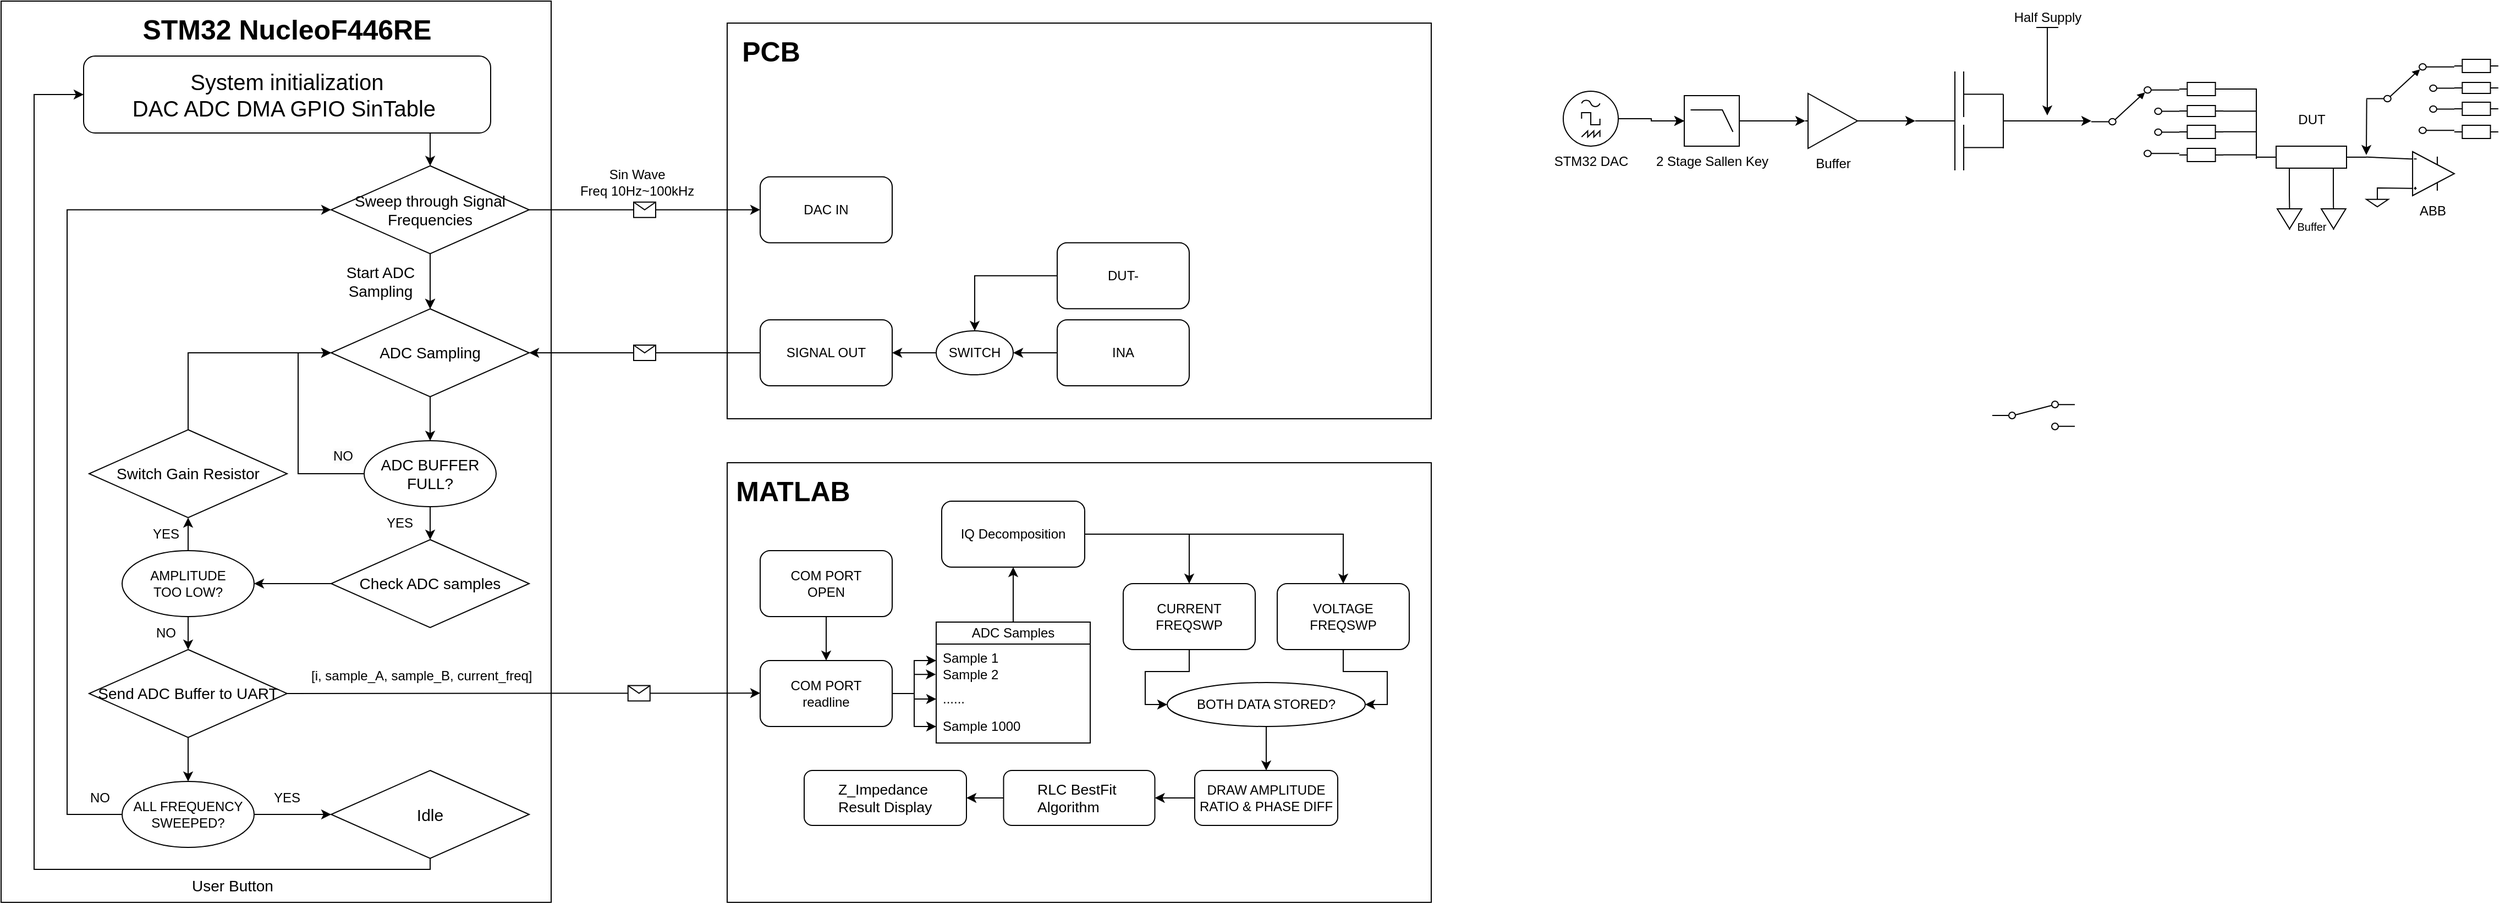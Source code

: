 <mxfile version="26.1.1">
  <diagram name="Page-1" id="7e0a89b8-554c-2b80-1dc8-d5c74ca68de4">
    <mxGraphModel dx="427" dy="363" grid="1" gridSize="10" guides="1" tooltips="1" connect="1" arrows="1" fold="1" page="1" pageScale="1" pageWidth="1100" pageHeight="850" background="none" math="0" shadow="0">
      <root>
        <mxCell id="0" />
        <mxCell id="1" parent="0" />
        <mxCell id="rH5b8w3faLutDfZd44fe-14" style="edgeStyle=none;rounded=0;orthogonalLoop=1;jettySize=auto;html=1;" parent="1" source="rH5b8w3faLutDfZd44fe-1" edge="1">
          <mxGeometry relative="1" as="geometry">
            <mxPoint x="2770" y="229" as="targetPoint" />
          </mxGeometry>
        </mxCell>
        <mxCell id="rH5b8w3faLutDfZd44fe-1" value="" style="pointerEvents=1;verticalLabelPosition=bottom;shadow=0;dashed=0;align=center;html=1;verticalAlign=top;shape=mxgraph.electrical.capacitors.multiple_capacitor;" parent="1" vertex="1">
          <mxGeometry x="2610" y="184" width="80" height="90" as="geometry" />
        </mxCell>
        <mxCell id="rH5b8w3faLutDfZd44fe-6" value="" style="edgeStyle=orthogonalEdgeStyle;rounded=0;orthogonalLoop=1;jettySize=auto;html=1;" parent="1" source="rH5b8w3faLutDfZd44fe-2" target="rH5b8w3faLutDfZd44fe-3" edge="1">
          <mxGeometry relative="1" as="geometry" />
        </mxCell>
        <mxCell id="rH5b8w3faLutDfZd44fe-2" value="&lt;div&gt;2 Stage Sallen Key&lt;/div&gt;" style="verticalLabelPosition=bottom;shadow=0;dashed=0;align=center;html=1;verticalAlign=top;shape=mxgraph.electrical.logic_gates.lowpass_filter;" parent="1" vertex="1">
          <mxGeometry x="2400" y="206" width="50" height="46" as="geometry" />
        </mxCell>
        <mxCell id="rH5b8w3faLutDfZd44fe-3" value="Buffer" style="verticalLabelPosition=bottom;shadow=0;dashed=0;align=center;html=1;verticalAlign=top;shape=mxgraph.electrical.abstract.amplifier;gradientColor=none;" parent="1" vertex="1">
          <mxGeometry x="2510" y="204" width="50" height="50" as="geometry" />
        </mxCell>
        <mxCell id="tzLyzZaE2t3fEi9aKvqC-80" style="edgeStyle=orthogonalEdgeStyle;rounded=0;orthogonalLoop=1;jettySize=auto;html=1;" edge="1" parent="1" source="rH5b8w3faLutDfZd44fe-4" target="rH5b8w3faLutDfZd44fe-2">
          <mxGeometry relative="1" as="geometry" />
        </mxCell>
        <mxCell id="rH5b8w3faLutDfZd44fe-4" value="STM32 DAC" style="perimeter=ellipsePerimeter;verticalLabelPosition=bottom;shadow=0;dashed=0;align=center;html=1;verticalAlign=top;shape=mxgraph.electrical.instruments.signal_generator;" parent="1" vertex="1">
          <mxGeometry x="2290" y="202" width="50" height="50" as="geometry" />
        </mxCell>
        <mxCell id="rH5b8w3faLutDfZd44fe-17" style="edgeStyle=none;rounded=0;orthogonalLoop=1;jettySize=auto;html=1;" parent="1" source="rH5b8w3faLutDfZd44fe-5" edge="1">
          <mxGeometry relative="1" as="geometry">
            <mxPoint x="2730" y="224" as="targetPoint" />
          </mxGeometry>
        </mxCell>
        <mxCell id="rH5b8w3faLutDfZd44fe-5" value="Half Supply" style="verticalLabelPosition=top;verticalAlign=bottom;shape=mxgraph.electrical.signal_sources.vdd;shadow=0;dashed=0;align=center;strokeWidth=1;fontSize=12;html=1;flipV=1;" parent="1" vertex="1">
          <mxGeometry x="2720" y="144" width="20" height="50" as="geometry" />
        </mxCell>
        <mxCell id="rH5b8w3faLutDfZd44fe-8" style="edgeStyle=orthogonalEdgeStyle;rounded=0;orthogonalLoop=1;jettySize=auto;html=1;entryX=0;entryY=0.5;entryDx=0;entryDy=0;entryPerimeter=0;" parent="1" source="rH5b8w3faLutDfZd44fe-4" target="rH5b8w3faLutDfZd44fe-2" edge="1">
          <mxGeometry relative="1" as="geometry" />
        </mxCell>
        <mxCell id="rH5b8w3faLutDfZd44fe-9" value="" style="html=1;shape=mxgraph.electrical.electro-mechanical.twoWaySwitch;aspect=fixed;elSwitchState=2;direction=east;" parent="1" vertex="1">
          <mxGeometry x="2680" y="484" width="75" height="26" as="geometry" />
        </mxCell>
        <mxCell id="rH5b8w3faLutDfZd44fe-13" value="" style="edgeStyle=none;orthogonalLoop=1;jettySize=auto;html=1;rounded=0;entryX=1;entryY=0.23;entryDx=0;entryDy=0;entryPerimeter=0;strokeColor=default;endArrow=none;startFill=0;" parent="1" target="rH5b8w3faLutDfZd44fe-1" edge="1">
          <mxGeometry width="80" relative="1" as="geometry">
            <mxPoint x="2690" y="254" as="sourcePoint" />
            <mxPoint x="2770" y="254" as="targetPoint" />
            <Array as="points" />
          </mxGeometry>
        </mxCell>
        <mxCell id="rH5b8w3faLutDfZd44fe-16" style="edgeStyle=none;rounded=0;orthogonalLoop=1;jettySize=auto;html=1;entryX=0;entryY=0.5;entryDx=0;entryDy=0;entryPerimeter=0;" parent="1" source="rH5b8w3faLutDfZd44fe-3" target="rH5b8w3faLutDfZd44fe-1" edge="1">
          <mxGeometry relative="1" as="geometry" />
        </mxCell>
        <mxCell id="rH5b8w3faLutDfZd44fe-18" value="" style="pointerEvents=1;verticalLabelPosition=bottom;shadow=0;dashed=0;align=center;html=1;verticalAlign=top;shape=mxgraph.electrical.electro-mechanical.selectorSwitch4Position2;elSwitchState=1;" parent="1" vertex="1">
          <mxGeometry x="2770" y="198" width="80" height="63.5" as="geometry" />
        </mxCell>
        <mxCell id="rH5b8w3faLutDfZd44fe-19" value="" style="pointerEvents=1;verticalLabelPosition=bottom;shadow=0;dashed=0;align=center;html=1;verticalAlign=top;shape=mxgraph.electrical.resistors.resistor_1;" parent="1" vertex="1">
          <mxGeometry x="2850" y="194" width="40" height="12" as="geometry" />
        </mxCell>
        <mxCell id="rH5b8w3faLutDfZd44fe-20" value="" style="pointerEvents=1;verticalLabelPosition=bottom;shadow=0;dashed=0;align=center;html=1;verticalAlign=top;shape=mxgraph.electrical.resistors.resistor_1;" parent="1" vertex="1">
          <mxGeometry x="2850" y="233" width="40" height="12" as="geometry" />
        </mxCell>
        <mxCell id="rH5b8w3faLutDfZd44fe-21" value="" style="pointerEvents=1;verticalLabelPosition=bottom;shadow=0;dashed=0;align=center;html=1;verticalAlign=top;shape=mxgraph.electrical.resistors.resistor_1;" parent="1" vertex="1">
          <mxGeometry x="2850" y="215" width="40" height="10" as="geometry" />
        </mxCell>
        <mxCell id="rH5b8w3faLutDfZd44fe-22" value="" style="pointerEvents=1;verticalLabelPosition=bottom;shadow=0;dashed=0;align=center;html=1;verticalAlign=top;shape=mxgraph.electrical.resistors.resistor_1;" parent="1" vertex="1">
          <mxGeometry x="2850" y="254" width="40" height="12" as="geometry" />
        </mxCell>
        <mxCell id="tzLyzZaE2t3fEi9aKvqC-1" value="&lt;div&gt;ABB&lt;/div&gt;" style="verticalLabelPosition=bottom;shadow=0;dashed=0;align=center;html=1;verticalAlign=top;shape=mxgraph.electrical.abstract.operational_amp_1;direction=east;" vertex="1" parent="1">
          <mxGeometry x="3060" y="257" width="40" height="40" as="geometry" />
        </mxCell>
        <mxCell id="tzLyzZaE2t3fEi9aKvqC-2" value="" style="rounded=0;whiteSpace=wrap;html=1;" vertex="1" parent="1">
          <mxGeometry x="870" y="120" width="500" height="820" as="geometry" />
        </mxCell>
        <mxCell id="tzLyzZaE2t3fEi9aKvqC-3" value="" style="rounded=0;whiteSpace=wrap;html=1;" vertex="1" parent="1">
          <mxGeometry x="1530" y="540" width="640" height="400" as="geometry" />
        </mxCell>
        <mxCell id="tzLyzZaE2t3fEi9aKvqC-4" value="&lt;font style=&quot;font-size: 20px;&quot;&gt;System initialization&lt;/font&gt;&lt;div&gt;&lt;font style=&quot;font-size: 20px;&quot;&gt;DAC ADC DMA GPIO SinTable&amp;nbsp;&lt;/font&gt;&lt;/div&gt;" style="rounded=1;whiteSpace=wrap;html=1;" vertex="1" parent="1">
          <mxGeometry x="945" y="170" width="370" height="70" as="geometry" />
        </mxCell>
        <mxCell id="tzLyzZaE2t3fEi9aKvqC-5" value="" style="rounded=0;whiteSpace=wrap;html=1;" vertex="1" parent="1">
          <mxGeometry x="1530" y="140" width="640" height="360" as="geometry" />
        </mxCell>
        <mxCell id="tzLyzZaE2t3fEi9aKvqC-6" value="&lt;font style=&quot;font-size: 25px;&quot;&gt;&lt;b&gt;STM32 NucleoF446RE&lt;/b&gt;&lt;/font&gt;" style="text;html=1;align=center;verticalAlign=middle;whiteSpace=wrap;rounded=0;" vertex="1" parent="1">
          <mxGeometry x="980" y="130" width="300" height="30" as="geometry" />
        </mxCell>
        <mxCell id="tzLyzZaE2t3fEi9aKvqC-7" value="&lt;font style=&quot;font-size: 25px;&quot;&gt;&lt;b&gt;PCB&lt;/b&gt;&lt;/font&gt;" style="text;html=1;align=center;verticalAlign=middle;whiteSpace=wrap;rounded=0;" vertex="1" parent="1">
          <mxGeometry x="1420" y="150" width="300" height="30" as="geometry" />
        </mxCell>
        <mxCell id="tzLyzZaE2t3fEi9aKvqC-8" value="&lt;font style=&quot;font-size: 25px;&quot;&gt;&lt;b&gt;MATLAB&lt;/b&gt;&lt;/font&gt;" style="text;html=1;align=center;verticalAlign=middle;whiteSpace=wrap;rounded=0;" vertex="1" parent="1">
          <mxGeometry x="1440" y="550" width="300" height="30" as="geometry" />
        </mxCell>
        <mxCell id="tzLyzZaE2t3fEi9aKvqC-9" style="edgeStyle=orthogonalEdgeStyle;rounded=0;orthogonalLoop=1;jettySize=auto;html=1;" edge="1" parent="1" source="tzLyzZaE2t3fEi9aKvqC-10" target="tzLyzZaE2t3fEi9aKvqC-13">
          <mxGeometry relative="1" as="geometry" />
        </mxCell>
        <mxCell id="tzLyzZaE2t3fEi9aKvqC-10" value="&lt;font style=&quot;font-size: 14px;&quot;&gt;Sweep through Signal Frequencies&lt;/font&gt;" style="rhombus;whiteSpace=wrap;html=1;" vertex="1" parent="1">
          <mxGeometry x="1170" y="269.86" width="180" height="80" as="geometry" />
        </mxCell>
        <mxCell id="tzLyzZaE2t3fEi9aKvqC-11" value="" style="endArrow=classic;html=1;rounded=0;entryX=0.5;entryY=0;entryDx=0;entryDy=0;" edge="1" parent="1" target="tzLyzZaE2t3fEi9aKvqC-10">
          <mxGeometry width="50" height="50" relative="1" as="geometry">
            <mxPoint x="1260" y="240" as="sourcePoint" />
            <mxPoint x="1705" y="369.86" as="targetPoint" />
          </mxGeometry>
        </mxCell>
        <mxCell id="tzLyzZaE2t3fEi9aKvqC-12" style="edgeStyle=orthogonalEdgeStyle;rounded=0;orthogonalLoop=1;jettySize=auto;html=1;" edge="1" parent="1" source="tzLyzZaE2t3fEi9aKvqC-13" target="tzLyzZaE2t3fEi9aKvqC-21">
          <mxGeometry relative="1" as="geometry" />
        </mxCell>
        <mxCell id="tzLyzZaE2t3fEi9aKvqC-13" value="&lt;font&gt;ADC Sampling&lt;/font&gt;" style="rhombus;whiteSpace=wrap;html=1;fontSize=14;" vertex="1" parent="1">
          <mxGeometry x="1170" y="400" width="180" height="80" as="geometry" />
        </mxCell>
        <mxCell id="tzLyzZaE2t3fEi9aKvqC-14" value="" style="endArrow=classic;html=1;rounded=0;entryX=0.5;entryY=0;entryDx=0;entryDy=0;exitX=0.5;exitY=1;exitDx=0;exitDy=0;" edge="1" parent="1" source="tzLyzZaE2t3fEi9aKvqC-10" target="tzLyzZaE2t3fEi9aKvqC-13">
          <mxGeometry width="50" height="50" relative="1" as="geometry">
            <mxPoint x="1261" y="349.86" as="sourcePoint" />
            <mxPoint x="1705" y="479.86" as="targetPoint" />
          </mxGeometry>
        </mxCell>
        <mxCell id="tzLyzZaE2t3fEi9aKvqC-15" value="Sin Wave&amp;nbsp;&lt;div&gt;Freq 10Hz~100kHz&amp;nbsp;&lt;/div&gt;" style="text;html=1;align=center;verticalAlign=middle;whiteSpace=wrap;rounded=0;" vertex="1" parent="1">
          <mxGeometry x="1370" y="269.86" width="160" height="30" as="geometry" />
        </mxCell>
        <mxCell id="tzLyzZaE2t3fEi9aKvqC-16" value="DAC IN" style="rounded=1;whiteSpace=wrap;html=1;" vertex="1" parent="1">
          <mxGeometry x="1560" y="279.86" width="120" height="60" as="geometry" />
        </mxCell>
        <mxCell id="tzLyzZaE2t3fEi9aKvqC-17" style="edgeStyle=orthogonalEdgeStyle;rounded=0;orthogonalLoop=1;jettySize=auto;html=1;entryX=1;entryY=0.5;entryDx=0;entryDy=0;" edge="1" parent="1" source="tzLyzZaE2t3fEi9aKvqC-18" target="tzLyzZaE2t3fEi9aKvqC-27">
          <mxGeometry relative="1" as="geometry" />
        </mxCell>
        <mxCell id="tzLyzZaE2t3fEi9aKvqC-18" value="&lt;font&gt;Check ADC samples&lt;/font&gt;" style="rhombus;whiteSpace=wrap;html=1;fontSize=14;" vertex="1" parent="1">
          <mxGeometry x="1170" y="610" width="180" height="80" as="geometry" />
        </mxCell>
        <mxCell id="tzLyzZaE2t3fEi9aKvqC-19" style="edgeStyle=orthogonalEdgeStyle;rounded=0;orthogonalLoop=1;jettySize=auto;html=1;entryX=0;entryY=0.5;entryDx=0;entryDy=0;" edge="1" parent="1" target="tzLyzZaE2t3fEi9aKvqC-13">
          <mxGeometry relative="1" as="geometry">
            <mxPoint x="1170" y="430" as="targetPoint" />
            <mxPoint x="1203.431" y="550" as="sourcePoint" />
            <Array as="points">
              <mxPoint x="1140" y="550" />
              <mxPoint x="1140" y="440" />
            </Array>
          </mxGeometry>
        </mxCell>
        <mxCell id="tzLyzZaE2t3fEi9aKvqC-20" style="edgeStyle=orthogonalEdgeStyle;rounded=0;orthogonalLoop=1;jettySize=auto;html=1;entryX=0.5;entryY=0;entryDx=0;entryDy=0;" edge="1" parent="1" source="tzLyzZaE2t3fEi9aKvqC-21" target="tzLyzZaE2t3fEi9aKvqC-18">
          <mxGeometry relative="1" as="geometry" />
        </mxCell>
        <mxCell id="tzLyzZaE2t3fEi9aKvqC-21" value="ADC BUFFER FULL?" style="ellipse;whiteSpace=wrap;html=1;fontSize=14;" vertex="1" parent="1">
          <mxGeometry x="1200" y="520" width="120" height="60" as="geometry" />
        </mxCell>
        <mxCell id="tzLyzZaE2t3fEi9aKvqC-22" value="YES" style="text;html=1;align=center;verticalAlign=middle;whiteSpace=wrap;rounded=0;" vertex="1" parent="1">
          <mxGeometry x="1200" y="580" width="65" height="30" as="geometry" />
        </mxCell>
        <mxCell id="tzLyzZaE2t3fEi9aKvqC-23" value="&lt;span style=&quot;color: rgb(0, 0, 0); font-family: Helvetica; font-size: 12px; font-style: normal; font-variant-ligatures: normal; font-variant-caps: normal; font-weight: 400; letter-spacing: normal; orphans: 2; text-align: center; text-indent: 0px; text-transform: none; widows: 2; word-spacing: 0px; -webkit-text-stroke-width: 0px; white-space: normal; background-color: rgb(251, 251, 251); text-decoration-thickness: initial; text-decoration-style: initial; text-decoration-color: initial; float: none; display: inline !important;&quot;&gt;NO&lt;/span&gt;" style="text;whiteSpace=wrap;html=1;" vertex="1" parent="1">
          <mxGeometry x="1170" y="520" width="30" height="30" as="geometry" />
        </mxCell>
        <mxCell id="tzLyzZaE2t3fEi9aKvqC-24" value="&lt;font style=&quot;font-size: 14px;&quot;&gt;Start ADC Sampling&lt;/font&gt;" style="text;html=1;align=center;verticalAlign=middle;whiteSpace=wrap;rounded=0;" vertex="1" parent="1">
          <mxGeometry x="1180" y="360" width="70" height="30.14" as="geometry" />
        </mxCell>
        <mxCell id="tzLyzZaE2t3fEi9aKvqC-25" style="edgeStyle=orthogonalEdgeStyle;rounded=0;orthogonalLoop=1;jettySize=auto;html=1;entryX=0.5;entryY=0;entryDx=0;entryDy=0;" edge="1" parent="1" source="tzLyzZaE2t3fEi9aKvqC-27" target="tzLyzZaE2t3fEi9aKvqC-33">
          <mxGeometry relative="1" as="geometry" />
        </mxCell>
        <mxCell id="tzLyzZaE2t3fEi9aKvqC-26" style="edgeStyle=orthogonalEdgeStyle;rounded=0;orthogonalLoop=1;jettySize=auto;html=1;entryX=0.5;entryY=1;entryDx=0;entryDy=0;" edge="1" parent="1" source="tzLyzZaE2t3fEi9aKvqC-27" target="tzLyzZaE2t3fEi9aKvqC-29">
          <mxGeometry relative="1" as="geometry" />
        </mxCell>
        <mxCell id="tzLyzZaE2t3fEi9aKvqC-27" value="AMPLITUDE&lt;div&gt;TOO LOW?&lt;/div&gt;" style="ellipse;whiteSpace=wrap;html=1;" vertex="1" parent="1">
          <mxGeometry x="980" y="620" width="120" height="60" as="geometry" />
        </mxCell>
        <mxCell id="tzLyzZaE2t3fEi9aKvqC-28" style="edgeStyle=orthogonalEdgeStyle;rounded=0;orthogonalLoop=1;jettySize=auto;html=1;entryX=0;entryY=0.5;entryDx=0;entryDy=0;" edge="1" parent="1" source="tzLyzZaE2t3fEi9aKvqC-29" target="tzLyzZaE2t3fEi9aKvqC-13">
          <mxGeometry relative="1" as="geometry">
            <Array as="points">
              <mxPoint x="1040" y="440" />
            </Array>
          </mxGeometry>
        </mxCell>
        <mxCell id="tzLyzZaE2t3fEi9aKvqC-29" value="&lt;font style=&quot;font-size: 14px;&quot; face=&quot;Helvetica&quot;&gt;Switch Gain Resistor&lt;/font&gt;" style="rhombus;whiteSpace=wrap;html=1;" vertex="1" parent="1">
          <mxGeometry x="950" y="510" width="180" height="80" as="geometry" />
        </mxCell>
        <mxCell id="tzLyzZaE2t3fEi9aKvqC-30" value="&lt;div&gt;YES&lt;/div&gt;" style="text;html=1;align=center;verticalAlign=middle;whiteSpace=wrap;rounded=0;" vertex="1" parent="1">
          <mxGeometry x="990" y="590" width="60" height="30" as="geometry" />
        </mxCell>
        <mxCell id="tzLyzZaE2t3fEi9aKvqC-31" style="edgeStyle=orthogonalEdgeStyle;rounded=0;orthogonalLoop=1;jettySize=auto;html=1;entryX=0;entryY=0.5;entryDx=0;entryDy=0;exitX=0;exitY=0.5;exitDx=0;exitDy=0;" edge="1" parent="1" source="tzLyzZaE2t3fEi9aKvqC-36" target="tzLyzZaE2t3fEi9aKvqC-10">
          <mxGeometry relative="1" as="geometry">
            <Array as="points">
              <mxPoint x="930" y="860" />
              <mxPoint x="930" y="310" />
            </Array>
          </mxGeometry>
        </mxCell>
        <mxCell id="tzLyzZaE2t3fEi9aKvqC-32" style="edgeStyle=orthogonalEdgeStyle;rounded=0;orthogonalLoop=1;jettySize=auto;html=1;entryX=0.5;entryY=0;entryDx=0;entryDy=0;exitX=0.5;exitY=1;exitDx=0;exitDy=0;" edge="1" parent="1" source="tzLyzZaE2t3fEi9aKvqC-33" target="tzLyzZaE2t3fEi9aKvqC-36">
          <mxGeometry relative="1" as="geometry">
            <mxPoint x="1040.0" y="820" as="sourcePoint" />
          </mxGeometry>
        </mxCell>
        <mxCell id="tzLyzZaE2t3fEi9aKvqC-33" value="&lt;font style=&quot;font-size: 14px;&quot;&gt;Send ADC Buffer to UART&lt;/font&gt;" style="rhombus;whiteSpace=wrap;html=1;" vertex="1" parent="1">
          <mxGeometry x="950" y="710" width="180" height="80" as="geometry" />
        </mxCell>
        <mxCell id="tzLyzZaE2t3fEi9aKvqC-34" value="&lt;div&gt;NO&lt;/div&gt;" style="text;html=1;align=center;verticalAlign=middle;whiteSpace=wrap;rounded=0;" vertex="1" parent="1">
          <mxGeometry x="990" y="680" width="60" height="30" as="geometry" />
        </mxCell>
        <mxCell id="tzLyzZaE2t3fEi9aKvqC-35" style="edgeStyle=orthogonalEdgeStyle;rounded=0;orthogonalLoop=1;jettySize=auto;html=1;entryX=0;entryY=0.5;entryDx=0;entryDy=0;" edge="1" parent="1" source="tzLyzZaE2t3fEi9aKvqC-36" target="tzLyzZaE2t3fEi9aKvqC-38">
          <mxGeometry relative="1" as="geometry" />
        </mxCell>
        <mxCell id="tzLyzZaE2t3fEi9aKvqC-36" value="ALL FREQUENCY&lt;br&gt;SWEEPED?" style="ellipse;whiteSpace=wrap;html=1;" vertex="1" parent="1">
          <mxGeometry x="980" y="830" width="120" height="60" as="geometry" />
        </mxCell>
        <mxCell id="tzLyzZaE2t3fEi9aKvqC-37" value="&lt;div&gt;YES&lt;/div&gt;" style="text;html=1;align=center;verticalAlign=middle;whiteSpace=wrap;rounded=0;" vertex="1" parent="1">
          <mxGeometry x="1100" y="830" width="60" height="30" as="geometry" />
        </mxCell>
        <mxCell id="tzLyzZaE2t3fEi9aKvqC-81" style="edgeStyle=orthogonalEdgeStyle;rounded=0;orthogonalLoop=1;jettySize=auto;html=1;exitX=0;exitY=1;exitDx=0;exitDy=0;" edge="1" parent="1" source="tzLyzZaE2t3fEi9aKvqC-38" target="tzLyzZaE2t3fEi9aKvqC-4">
          <mxGeometry relative="1" as="geometry">
            <Array as="points">
              <mxPoint x="1260" y="880" />
              <mxPoint x="1260" y="910" />
              <mxPoint x="900" y="910" />
              <mxPoint x="900" y="205" />
            </Array>
          </mxGeometry>
        </mxCell>
        <mxCell id="tzLyzZaE2t3fEi9aKvqC-38" value="&lt;font style=&quot;font-size: 15px;&quot;&gt;Idle&lt;/font&gt;" style="rhombus;whiteSpace=wrap;html=1;" vertex="1" parent="1">
          <mxGeometry x="1170" y="820" width="180" height="80" as="geometry" />
        </mxCell>
        <mxCell id="tzLyzZaE2t3fEi9aKvqC-39" value="SIGNAL OUT" style="rounded=1;whiteSpace=wrap;html=1;" vertex="1" parent="1">
          <mxGeometry x="1560" y="410" width="120" height="60" as="geometry" />
        </mxCell>
        <mxCell id="tzLyzZaE2t3fEi9aKvqC-40" style="edgeStyle=orthogonalEdgeStyle;rounded=0;orthogonalLoop=1;jettySize=auto;html=1;entryX=0.5;entryY=0;entryDx=0;entryDy=0;" edge="1" parent="1" source="tzLyzZaE2t3fEi9aKvqC-41" target="tzLyzZaE2t3fEi9aKvqC-69">
          <mxGeometry relative="1" as="geometry" />
        </mxCell>
        <mxCell id="tzLyzZaE2t3fEi9aKvqC-41" value="DUT-" style="rounded=1;whiteSpace=wrap;html=1;" vertex="1" parent="1">
          <mxGeometry x="1830" y="339.86" width="120" height="60" as="geometry" />
        </mxCell>
        <mxCell id="tzLyzZaE2t3fEi9aKvqC-42" value="" style="endArrow=classic;html=1;rounded=0;exitX=1;exitY=0.5;exitDx=0;exitDy=0;entryX=0;entryY=0.5;entryDx=0;entryDy=0;" edge="1" parent="1" source="tzLyzZaE2t3fEi9aKvqC-10" target="tzLyzZaE2t3fEi9aKvqC-16">
          <mxGeometry relative="1" as="geometry">
            <mxPoint x="1400" y="309.62" as="sourcePoint" />
            <mxPoint x="1500" y="309.62" as="targetPoint" />
          </mxGeometry>
        </mxCell>
        <mxCell id="tzLyzZaE2t3fEi9aKvqC-43" value="" style="shape=message;html=1;outlineConnect=0;" vertex="1" parent="tzLyzZaE2t3fEi9aKvqC-42">
          <mxGeometry width="20" height="14" relative="1" as="geometry">
            <mxPoint x="-10" y="-7" as="offset" />
          </mxGeometry>
        </mxCell>
        <mxCell id="tzLyzZaE2t3fEi9aKvqC-44" value="" style="endArrow=classic;html=1;rounded=0;entryX=1;entryY=0.5;entryDx=0;entryDy=0;exitX=0;exitY=0.5;exitDx=0;exitDy=0;" edge="1" parent="1" source="tzLyzZaE2t3fEi9aKvqC-39" target="tzLyzZaE2t3fEi9aKvqC-13">
          <mxGeometry relative="1" as="geometry">
            <mxPoint x="1370" y="390" as="sourcePoint" />
            <mxPoint x="1470" y="390" as="targetPoint" />
          </mxGeometry>
        </mxCell>
        <mxCell id="tzLyzZaE2t3fEi9aKvqC-45" value="" style="shape=message;html=1;outlineConnect=0;" vertex="1" parent="tzLyzZaE2t3fEi9aKvqC-44">
          <mxGeometry width="20" height="14" relative="1" as="geometry">
            <mxPoint x="-10" y="-7" as="offset" />
          </mxGeometry>
        </mxCell>
        <mxCell id="tzLyzZaE2t3fEi9aKvqC-46" style="edgeStyle=orthogonalEdgeStyle;rounded=0;orthogonalLoop=1;jettySize=auto;html=1;" edge="1" parent="1" source="tzLyzZaE2t3fEi9aKvqC-47" target="tzLyzZaE2t3fEi9aKvqC-69">
          <mxGeometry relative="1" as="geometry" />
        </mxCell>
        <mxCell id="tzLyzZaE2t3fEi9aKvqC-47" value="INA" style="rounded=1;whiteSpace=wrap;html=1;" vertex="1" parent="1">
          <mxGeometry x="1830" y="410" width="120" height="60" as="geometry" />
        </mxCell>
        <mxCell id="tzLyzZaE2t3fEi9aKvqC-48" value="&lt;div&gt;NO&lt;/div&gt;" style="text;html=1;align=center;verticalAlign=middle;whiteSpace=wrap;rounded=0;" vertex="1" parent="1">
          <mxGeometry x="930" y="830" width="60" height="30" as="geometry" />
        </mxCell>
        <mxCell id="tzLyzZaE2t3fEi9aKvqC-49" style="edgeStyle=orthogonalEdgeStyle;rounded=0;orthogonalLoop=1;jettySize=auto;html=1;" edge="1" parent="1" source="tzLyzZaE2t3fEi9aKvqC-53" target="tzLyzZaE2t3fEi9aKvqC-59">
          <mxGeometry relative="1" as="geometry">
            <Array as="points">
              <mxPoint x="1700" y="750" />
              <mxPoint x="1700" y="720" />
            </Array>
          </mxGeometry>
        </mxCell>
        <mxCell id="tzLyzZaE2t3fEi9aKvqC-50" style="edgeStyle=orthogonalEdgeStyle;rounded=0;orthogonalLoop=1;jettySize=auto;html=1;entryX=0;entryY=0.5;entryDx=0;entryDy=0;" edge="1" parent="1" source="tzLyzZaE2t3fEi9aKvqC-53" target="tzLyzZaE2t3fEi9aKvqC-60">
          <mxGeometry relative="1" as="geometry" />
        </mxCell>
        <mxCell id="tzLyzZaE2t3fEi9aKvqC-51" style="edgeStyle=orthogonalEdgeStyle;rounded=0;orthogonalLoop=1;jettySize=auto;html=1;entryX=0;entryY=0.5;entryDx=0;entryDy=0;" edge="1" parent="1" source="tzLyzZaE2t3fEi9aKvqC-53" target="tzLyzZaE2t3fEi9aKvqC-61">
          <mxGeometry relative="1" as="geometry" />
        </mxCell>
        <mxCell id="tzLyzZaE2t3fEi9aKvqC-52" style="edgeStyle=orthogonalEdgeStyle;rounded=0;orthogonalLoop=1;jettySize=auto;html=1;entryX=-0.002;entryY=0.69;entryDx=0;entryDy=0;entryPerimeter=0;" edge="1" parent="1" source="tzLyzZaE2t3fEi9aKvqC-53" target="tzLyzZaE2t3fEi9aKvqC-59">
          <mxGeometry relative="1" as="geometry">
            <Array as="points">
              <mxPoint x="1700" y="750" />
              <mxPoint x="1700" y="733" />
            </Array>
          </mxGeometry>
        </mxCell>
        <mxCell id="tzLyzZaE2t3fEi9aKvqC-53" value="COM PORT&lt;div&gt;readline&lt;/div&gt;" style="rounded=1;whiteSpace=wrap;html=1;" vertex="1" parent="1">
          <mxGeometry x="1560" y="720" width="120" height="60" as="geometry" />
        </mxCell>
        <mxCell id="tzLyzZaE2t3fEi9aKvqC-54" value="" style="endArrow=classic;html=1;rounded=0;" edge="1" parent="1" source="tzLyzZaE2t3fEi9aKvqC-33">
          <mxGeometry relative="1" as="geometry">
            <mxPoint x="1460" y="749.66" as="sourcePoint" />
            <mxPoint x="1560" y="749.66" as="targetPoint" />
          </mxGeometry>
        </mxCell>
        <mxCell id="tzLyzZaE2t3fEi9aKvqC-55" value="" style="shape=message;html=1;outlineConnect=0;" vertex="1" parent="tzLyzZaE2t3fEi9aKvqC-54">
          <mxGeometry width="20" height="14" relative="1" as="geometry">
            <mxPoint x="95" y="-7" as="offset" />
          </mxGeometry>
        </mxCell>
        <mxCell id="tzLyzZaE2t3fEi9aKvqC-56" value="&lt;div class=&quot;rtcContent&quot;&gt;&lt;div class=&quot;lineNode&quot;&gt;&lt;span style=&quot;white-space: pre&quot;&gt;&lt;span&gt;[i, sample_A, sample_B, current_freq]&lt;/span&gt;&lt;/span&gt;&lt;/div&gt;&lt;/div&gt;" style="text;whiteSpace=wrap;html=1;" vertex="1" parent="1">
          <mxGeometry x="1150" y="720" width="230" height="40" as="geometry" />
        </mxCell>
        <mxCell id="tzLyzZaE2t3fEi9aKvqC-57" style="edgeStyle=orthogonalEdgeStyle;rounded=0;orthogonalLoop=1;jettySize=auto;html=1;" edge="1" parent="1" source="tzLyzZaE2t3fEi9aKvqC-58" target="tzLyzZaE2t3fEi9aKvqC-79">
          <mxGeometry relative="1" as="geometry">
            <mxPoint x="1790" y="645" as="targetPoint" />
          </mxGeometry>
        </mxCell>
        <mxCell id="tzLyzZaE2t3fEi9aKvqC-58" value="ADC Samples" style="swimlane;fontStyle=0;childLayout=stackLayout;horizontal=1;startSize=20;horizontalStack=0;resizeParent=1;resizeParentMax=0;resizeLast=0;collapsible=1;marginBottom=0;whiteSpace=wrap;html=1;" vertex="1" parent="1">
          <mxGeometry x="1720" y="685" width="140" height="110" as="geometry">
            <mxRectangle x="790" y="565" width="120" height="30" as="alternateBounds" />
          </mxGeometry>
        </mxCell>
        <mxCell id="tzLyzZaE2t3fEi9aKvqC-59" value="Sample 1&lt;div&gt;Sample 2&lt;/div&gt;" style="text;strokeColor=none;fillColor=none;align=left;verticalAlign=middle;spacingLeft=4;spacingRight=4;overflow=hidden;points=[[0,0.5],[1,0.5]];portConstraint=eastwest;rotatable=0;whiteSpace=wrap;html=1;" vertex="1" parent="tzLyzZaE2t3fEi9aKvqC-58">
          <mxGeometry y="20" width="140" height="40" as="geometry" />
        </mxCell>
        <mxCell id="tzLyzZaE2t3fEi9aKvqC-60" value="......" style="text;strokeColor=none;fillColor=none;align=left;verticalAlign=middle;spacingLeft=4;spacingRight=4;overflow=hidden;points=[[0,0.5],[1,0.5]];portConstraint=eastwest;rotatable=0;whiteSpace=wrap;html=1;" vertex="1" parent="tzLyzZaE2t3fEi9aKvqC-58">
          <mxGeometry y="60" width="140" height="20" as="geometry" />
        </mxCell>
        <mxCell id="tzLyzZaE2t3fEi9aKvqC-61" value="Sample 1000" style="text;strokeColor=none;fillColor=none;align=left;verticalAlign=middle;spacingLeft=4;spacingRight=4;overflow=hidden;points=[[0,0.5],[1,0.5]];portConstraint=eastwest;rotatable=0;whiteSpace=wrap;html=1;" vertex="1" parent="tzLyzZaE2t3fEi9aKvqC-58">
          <mxGeometry y="80" width="140" height="30" as="geometry" />
        </mxCell>
        <mxCell id="tzLyzZaE2t3fEi9aKvqC-62" style="edgeStyle=orthogonalEdgeStyle;rounded=0;orthogonalLoop=1;jettySize=auto;html=1;entryX=0.5;entryY=0;entryDx=0;entryDy=0;" edge="1" parent="1" source="tzLyzZaE2t3fEi9aKvqC-63" target="tzLyzZaE2t3fEi9aKvqC-53">
          <mxGeometry relative="1" as="geometry" />
        </mxCell>
        <mxCell id="tzLyzZaE2t3fEi9aKvqC-63" value="COM PORT&lt;div&gt;OPEN&lt;/div&gt;" style="rounded=1;whiteSpace=wrap;html=1;" vertex="1" parent="1">
          <mxGeometry x="1560" y="620" width="120" height="60" as="geometry" />
        </mxCell>
        <mxCell id="tzLyzZaE2t3fEi9aKvqC-64" style="edgeStyle=orthogonalEdgeStyle;rounded=0;orthogonalLoop=1;jettySize=auto;html=1;entryX=0;entryY=0.5;entryDx=0;entryDy=0;" edge="1" parent="1" source="tzLyzZaE2t3fEi9aKvqC-65" target="tzLyzZaE2t3fEi9aKvqC-71">
          <mxGeometry relative="1" as="geometry" />
        </mxCell>
        <mxCell id="tzLyzZaE2t3fEi9aKvqC-65" value="CURRENT&lt;div&gt;FREQSWP&lt;/div&gt;" style="rounded=1;whiteSpace=wrap;html=1;" vertex="1" parent="1">
          <mxGeometry x="1890" y="650" width="120" height="60" as="geometry" />
        </mxCell>
        <mxCell id="tzLyzZaE2t3fEi9aKvqC-66" style="edgeStyle=orthogonalEdgeStyle;rounded=0;orthogonalLoop=1;jettySize=auto;html=1;entryX=1;entryY=0.5;entryDx=0;entryDy=0;" edge="1" parent="1" source="tzLyzZaE2t3fEi9aKvqC-67" target="tzLyzZaE2t3fEi9aKvqC-71">
          <mxGeometry relative="1" as="geometry" />
        </mxCell>
        <mxCell id="tzLyzZaE2t3fEi9aKvqC-67" value="VOLTAGE&lt;div&gt;FREQSWP&lt;/div&gt;" style="rounded=1;whiteSpace=wrap;html=1;" vertex="1" parent="1">
          <mxGeometry x="2030" y="650" width="120" height="60" as="geometry" />
        </mxCell>
        <mxCell id="tzLyzZaE2t3fEi9aKvqC-68" style="edgeStyle=orthogonalEdgeStyle;rounded=0;orthogonalLoop=1;jettySize=auto;html=1;entryX=1;entryY=0.5;entryDx=0;entryDy=0;" edge="1" parent="1" source="tzLyzZaE2t3fEi9aKvqC-69" target="tzLyzZaE2t3fEi9aKvqC-39">
          <mxGeometry relative="1" as="geometry" />
        </mxCell>
        <mxCell id="tzLyzZaE2t3fEi9aKvqC-69" value="SWITCH" style="ellipse;whiteSpace=wrap;html=1;" vertex="1" parent="1">
          <mxGeometry x="1720" y="420" width="70" height="40" as="geometry" />
        </mxCell>
        <mxCell id="tzLyzZaE2t3fEi9aKvqC-70" style="edgeStyle=orthogonalEdgeStyle;rounded=0;orthogonalLoop=1;jettySize=auto;html=1;entryX=0.5;entryY=0;entryDx=0;entryDy=0;" edge="1" parent="1" source="tzLyzZaE2t3fEi9aKvqC-71" target="tzLyzZaE2t3fEi9aKvqC-73">
          <mxGeometry relative="1" as="geometry" />
        </mxCell>
        <mxCell id="tzLyzZaE2t3fEi9aKvqC-71" value="BOTH DATA STORED?" style="ellipse;whiteSpace=wrap;html=1;" vertex="1" parent="1">
          <mxGeometry x="1930" y="740" width="180" height="40" as="geometry" />
        </mxCell>
        <mxCell id="tzLyzZaE2t3fEi9aKvqC-72" style="edgeStyle=orthogonalEdgeStyle;rounded=0;orthogonalLoop=1;jettySize=auto;html=1;entryX=1;entryY=0.5;entryDx=0;entryDy=0;" edge="1" parent="1" source="tzLyzZaE2t3fEi9aKvqC-73" target="tzLyzZaE2t3fEi9aKvqC-75">
          <mxGeometry relative="1" as="geometry" />
        </mxCell>
        <mxCell id="tzLyzZaE2t3fEi9aKvqC-73" value="DRAW AMPLITUDE&lt;div&gt;RATIO &amp;amp; PHASE DIFF&lt;/div&gt;" style="rounded=1;whiteSpace=wrap;html=1;" vertex="1" parent="1">
          <mxGeometry x="1955" y="820" width="130" height="50" as="geometry" />
        </mxCell>
        <mxCell id="tzLyzZaE2t3fEi9aKvqC-74" style="edgeStyle=orthogonalEdgeStyle;rounded=0;orthogonalLoop=1;jettySize=auto;html=1;entryX=1;entryY=0.5;entryDx=0;entryDy=0;" edge="1" parent="1" source="tzLyzZaE2t3fEi9aKvqC-75" target="tzLyzZaE2t3fEi9aKvqC-76">
          <mxGeometry relative="1" as="geometry" />
        </mxCell>
        <mxCell id="tzLyzZaE2t3fEi9aKvqC-75" value="&lt;div style=&quot;padding: 30px; font-size: medium; text-align: start;&quot; class=&quot;rtcContent&quot;&gt;&lt;div style=&quot;font-size: 10pt;&quot; class=&quot;lineNode&quot;&gt;RLC BestFit Algorithm&lt;/div&gt;&lt;/div&gt;" style="rounded=1;whiteSpace=wrap;html=1;" vertex="1" parent="1">
          <mxGeometry x="1781.25" y="820" width="137.5" height="50" as="geometry" />
        </mxCell>
        <mxCell id="tzLyzZaE2t3fEi9aKvqC-76" value="&lt;div style=&quot;padding: 30px; font-size: medium; text-align: start;&quot; class=&quot;rtcContent&quot;&gt;&lt;div style=&quot;font-size: 10pt;&quot; class=&quot;lineNode&quot;&gt;Z_Impedance Result Display&lt;/div&gt;&lt;/div&gt;" style="rounded=1;whiteSpace=wrap;html=1;" vertex="1" parent="1">
          <mxGeometry x="1600" y="820" width="147.5" height="50" as="geometry" />
        </mxCell>
        <mxCell id="tzLyzZaE2t3fEi9aKvqC-77" style="edgeStyle=orthogonalEdgeStyle;rounded=0;orthogonalLoop=1;jettySize=auto;html=1;entryX=0.5;entryY=0;entryDx=0;entryDy=0;" edge="1" parent="1" source="tzLyzZaE2t3fEi9aKvqC-79" target="tzLyzZaE2t3fEi9aKvqC-65">
          <mxGeometry relative="1" as="geometry" />
        </mxCell>
        <mxCell id="tzLyzZaE2t3fEi9aKvqC-78" style="edgeStyle=orthogonalEdgeStyle;rounded=0;orthogonalLoop=1;jettySize=auto;html=1;entryX=0.5;entryY=0;entryDx=0;entryDy=0;" edge="1" parent="1" source="tzLyzZaE2t3fEi9aKvqC-79" target="tzLyzZaE2t3fEi9aKvqC-67">
          <mxGeometry relative="1" as="geometry" />
        </mxCell>
        <mxCell id="tzLyzZaE2t3fEi9aKvqC-79" value="IQ Decomposition" style="rounded=1;whiteSpace=wrap;html=1;" vertex="1" parent="1">
          <mxGeometry x="1725" y="575" width="130" height="60" as="geometry" />
        </mxCell>
        <mxCell id="tzLyzZaE2t3fEi9aKvqC-82" value="&lt;font style=&quot;font-size: 14px;&quot;&gt;User Button&lt;/font&gt;" style="text;html=1;align=center;verticalAlign=middle;resizable=0;points=[];autosize=1;strokeColor=none;fillColor=none;" vertex="1" parent="1">
          <mxGeometry x="1030" y="910" width="100" height="30" as="geometry" />
        </mxCell>
        <mxCell id="tzLyzZaE2t3fEi9aKvqC-86" style="edgeStyle=none;rounded=0;orthogonalLoop=1;jettySize=auto;html=1;exitX=1;exitY=0.78;exitDx=0;exitDy=0;exitPerimeter=0;endArrow=none;startFill=0;" edge="1" parent="1">
          <mxGeometry relative="1" as="geometry">
            <mxPoint x="2890" y="220.1" as="targetPoint" />
            <mxPoint x="2920" y="263.5" as="sourcePoint" />
            <Array as="points">
              <mxPoint x="2920" y="220.1" />
            </Array>
          </mxGeometry>
        </mxCell>
        <mxCell id="tzLyzZaE2t3fEi9aKvqC-87" value="" style="edgeStyle=none;rounded=0;orthogonalLoop=1;jettySize=auto;html=1;exitX=1;exitY=0.78;exitDx=0;exitDy=0;exitPerimeter=0;endArrow=none;startFill=0;" edge="1" parent="1">
          <mxGeometry relative="1" as="geometry">
            <mxPoint x="2890" y="200" as="targetPoint" />
            <mxPoint x="2920" y="263.5" as="sourcePoint" />
            <Array as="points">
              <mxPoint x="2920" y="200" />
            </Array>
          </mxGeometry>
        </mxCell>
        <mxCell id="tzLyzZaE2t3fEi9aKvqC-85" value="&lt;div&gt;DUT&lt;/div&gt;&lt;div&gt;&lt;br&gt;&lt;/div&gt;" style="pointerEvents=1;verticalLabelPosition=top;shadow=0;dashed=0;align=center;html=1;verticalAlign=bottom;shape=mxgraph.electrical.resistors.resistor,_shunt;direction=west;labelPosition=center;" vertex="1" parent="1">
          <mxGeometry x="2920" y="252" width="100" height="45" as="geometry" />
        </mxCell>
        <mxCell id="tzLyzZaE2t3fEi9aKvqC-89" value="" style="edgeStyle=none;orthogonalLoop=1;jettySize=auto;html=1;rounded=0;endArrow=none;startFill=0;" edge="1" parent="1">
          <mxGeometry width="100" relative="1" as="geometry">
            <mxPoint x="2920" y="238.92" as="sourcePoint" />
            <mxPoint x="2890" y="238.92" as="targetPoint" />
            <Array as="points" />
          </mxGeometry>
        </mxCell>
        <mxCell id="tzLyzZaE2t3fEi9aKvqC-90" value="" style="edgeStyle=none;orthogonalLoop=1;jettySize=auto;html=1;rounded=0;endArrow=none;startFill=0;" edge="1" parent="1">
          <mxGeometry width="100" relative="1" as="geometry">
            <mxPoint x="2920" y="259.92" as="sourcePoint" />
            <mxPoint x="2890" y="259.92" as="targetPoint" />
            <Array as="points" />
          </mxGeometry>
        </mxCell>
        <mxCell id="tzLyzZaE2t3fEi9aKvqC-94" style="edgeStyle=none;rounded=0;orthogonalLoop=1;jettySize=auto;html=1;exitX=0;exitY=0.78;exitDx=0;exitDy=0;exitPerimeter=0;entryX=0;entryY=0.165;entryDx=0;entryDy=0;entryPerimeter=0;endArrow=none;startFill=0;" edge="1" parent="1" source="tzLyzZaE2t3fEi9aKvqC-85" target="tzLyzZaE2t3fEi9aKvqC-1">
          <mxGeometry relative="1" as="geometry">
            <mxPoint x="3030" y="262.04" as="sourcePoint" />
          </mxGeometry>
        </mxCell>
        <mxCell id="tzLyzZaE2t3fEi9aKvqC-95" value="" style="pointerEvents=1;verticalLabelPosition=bottom;shadow=0;dashed=0;align=center;html=1;verticalAlign=top;shape=mxgraph.electrical.signal_sources.signal_ground;" vertex="1" parent="1">
          <mxGeometry x="3020" y="297" width="20" height="10.14" as="geometry" />
        </mxCell>
        <mxCell id="tzLyzZaE2t3fEi9aKvqC-96" style="edgeStyle=none;rounded=0;orthogonalLoop=1;jettySize=auto;html=1;entryX=0;entryY=0.835;entryDx=0;entryDy=0;entryPerimeter=0;exitX=0.5;exitY=0;exitDx=0;exitDy=0;exitPerimeter=0;endArrow=none;startFill=0;" edge="1" parent="1" source="tzLyzZaE2t3fEi9aKvqC-95" target="tzLyzZaE2t3fEi9aKvqC-1">
          <mxGeometry relative="1" as="geometry">
            <mxPoint x="3040" y="290.14" as="sourcePoint" />
            <Array as="points">
              <mxPoint x="3030" y="300.14" />
              <mxPoint x="3030" y="290" />
            </Array>
          </mxGeometry>
        </mxCell>
        <mxCell id="tzLyzZaE2t3fEi9aKvqC-118" style="edgeStyle=none;rounded=0;orthogonalLoop=1;jettySize=auto;html=1;exitX=0.004;exitY=0.508;exitDx=0;exitDy=0;exitPerimeter=0;" edge="1" parent="1" source="tzLyzZaE2t3fEi9aKvqC-113">
          <mxGeometry relative="1" as="geometry">
            <mxPoint x="3020" y="260" as="targetPoint" />
            <mxPoint x="3010" y="180" as="sourcePoint" />
          </mxGeometry>
        </mxCell>
        <mxCell id="tzLyzZaE2t3fEi9aKvqC-113" value="" style="pointerEvents=1;verticalLabelPosition=bottom;shadow=0;dashed=0;align=center;html=1;verticalAlign=top;shape=mxgraph.electrical.electro-mechanical.selectorSwitch4Position2;elSwitchState=1;" vertex="1" parent="1">
          <mxGeometry x="3020" y="177" width="80" height="63.5" as="geometry" />
        </mxCell>
        <mxCell id="tzLyzZaE2t3fEi9aKvqC-114" value="" style="pointerEvents=1;verticalLabelPosition=bottom;shadow=0;dashed=0;align=center;html=1;verticalAlign=top;shape=mxgraph.electrical.resistors.resistor_1;" vertex="1" parent="1">
          <mxGeometry x="3100" y="173" width="40" height="12" as="geometry" />
        </mxCell>
        <mxCell id="tzLyzZaE2t3fEi9aKvqC-115" value="" style="pointerEvents=1;verticalLabelPosition=bottom;shadow=0;dashed=0;align=center;html=1;verticalAlign=top;shape=mxgraph.electrical.resistors.resistor_1;" vertex="1" parent="1">
          <mxGeometry x="3100" y="212" width="40" height="12" as="geometry" />
        </mxCell>
        <mxCell id="tzLyzZaE2t3fEi9aKvqC-116" value="" style="pointerEvents=1;verticalLabelPosition=bottom;shadow=0;dashed=0;align=center;html=1;verticalAlign=top;shape=mxgraph.electrical.resistors.resistor_1;" vertex="1" parent="1">
          <mxGeometry x="3100" y="194" width="40" height="10" as="geometry" />
        </mxCell>
        <mxCell id="tzLyzZaE2t3fEi9aKvqC-117" value="" style="pointerEvents=1;verticalLabelPosition=bottom;shadow=0;dashed=0;align=center;html=1;verticalAlign=top;shape=mxgraph.electrical.resistors.resistor_1;" vertex="1" parent="1">
          <mxGeometry x="3100" y="233" width="40" height="12" as="geometry" />
        </mxCell>
        <mxCell id="tzLyzZaE2t3fEi9aKvqC-120" value="" style="verticalLabelPosition=bottom;shadow=0;dashed=0;align=center;html=1;verticalAlign=top;shape=mxgraph.electrical.abstract.amplifier;direction=south;" vertex="1" parent="1">
          <mxGeometry x="2979" y="308" width="22.38" height="20.14" as="geometry" />
        </mxCell>
        <mxCell id="tzLyzZaE2t3fEi9aKvqC-121" value="" style="verticalLabelPosition=bottom;shadow=0;dashed=0;align=center;html=1;verticalAlign=top;shape=mxgraph.electrical.abstract.amplifier;direction=south;" vertex="1" parent="1">
          <mxGeometry x="2939" y="308" width="22.38" height="20.14" as="geometry" />
        </mxCell>
        <mxCell id="tzLyzZaE2t3fEi9aKvqC-124" style="edgeStyle=none;rounded=0;orthogonalLoop=1;jettySize=auto;html=1;exitX=0.7;exitY=0;exitDx=0;exitDy=0;exitPerimeter=0;entryX=0;entryY=0.5;entryDx=0;entryDy=0;entryPerimeter=0;endArrow=none;startFill=0;" edge="1" parent="1" source="tzLyzZaE2t3fEi9aKvqC-85" target="tzLyzZaE2t3fEi9aKvqC-121">
          <mxGeometry relative="1" as="geometry" />
        </mxCell>
        <mxCell id="tzLyzZaE2t3fEi9aKvqC-125" style="edgeStyle=none;rounded=0;orthogonalLoop=1;jettySize=auto;html=1;entryX=0.3;entryY=0;entryDx=0;entryDy=0;entryPerimeter=0;endArrow=none;startFill=0;" edge="1" parent="1" source="tzLyzZaE2t3fEi9aKvqC-120" target="tzLyzZaE2t3fEi9aKvqC-85">
          <mxGeometry relative="1" as="geometry" />
        </mxCell>
        <mxCell id="tzLyzZaE2t3fEi9aKvqC-126" value="Buffer" style="text;html=1;align=center;verticalAlign=middle;resizable=0;points=[];autosize=1;strokeColor=none;fillColor=none;fontSize=10;" vertex="1" parent="1">
          <mxGeometry x="2945" y="309.86" width="50" height="30" as="geometry" />
        </mxCell>
      </root>
    </mxGraphModel>
  </diagram>
</mxfile>
